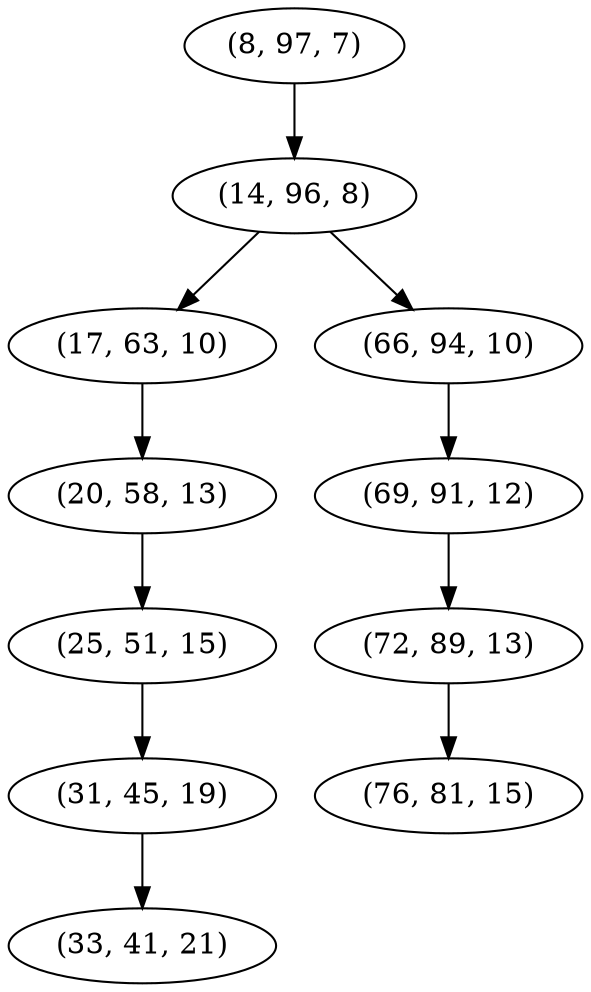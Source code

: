 digraph tree {
    "(8, 97, 7)";
    "(14, 96, 8)";
    "(17, 63, 10)";
    "(20, 58, 13)";
    "(25, 51, 15)";
    "(31, 45, 19)";
    "(33, 41, 21)";
    "(66, 94, 10)";
    "(69, 91, 12)";
    "(72, 89, 13)";
    "(76, 81, 15)";
    "(8, 97, 7)" -> "(14, 96, 8)";
    "(14, 96, 8)" -> "(17, 63, 10)";
    "(14, 96, 8)" -> "(66, 94, 10)";
    "(17, 63, 10)" -> "(20, 58, 13)";
    "(20, 58, 13)" -> "(25, 51, 15)";
    "(25, 51, 15)" -> "(31, 45, 19)";
    "(31, 45, 19)" -> "(33, 41, 21)";
    "(66, 94, 10)" -> "(69, 91, 12)";
    "(69, 91, 12)" -> "(72, 89, 13)";
    "(72, 89, 13)" -> "(76, 81, 15)";
}

